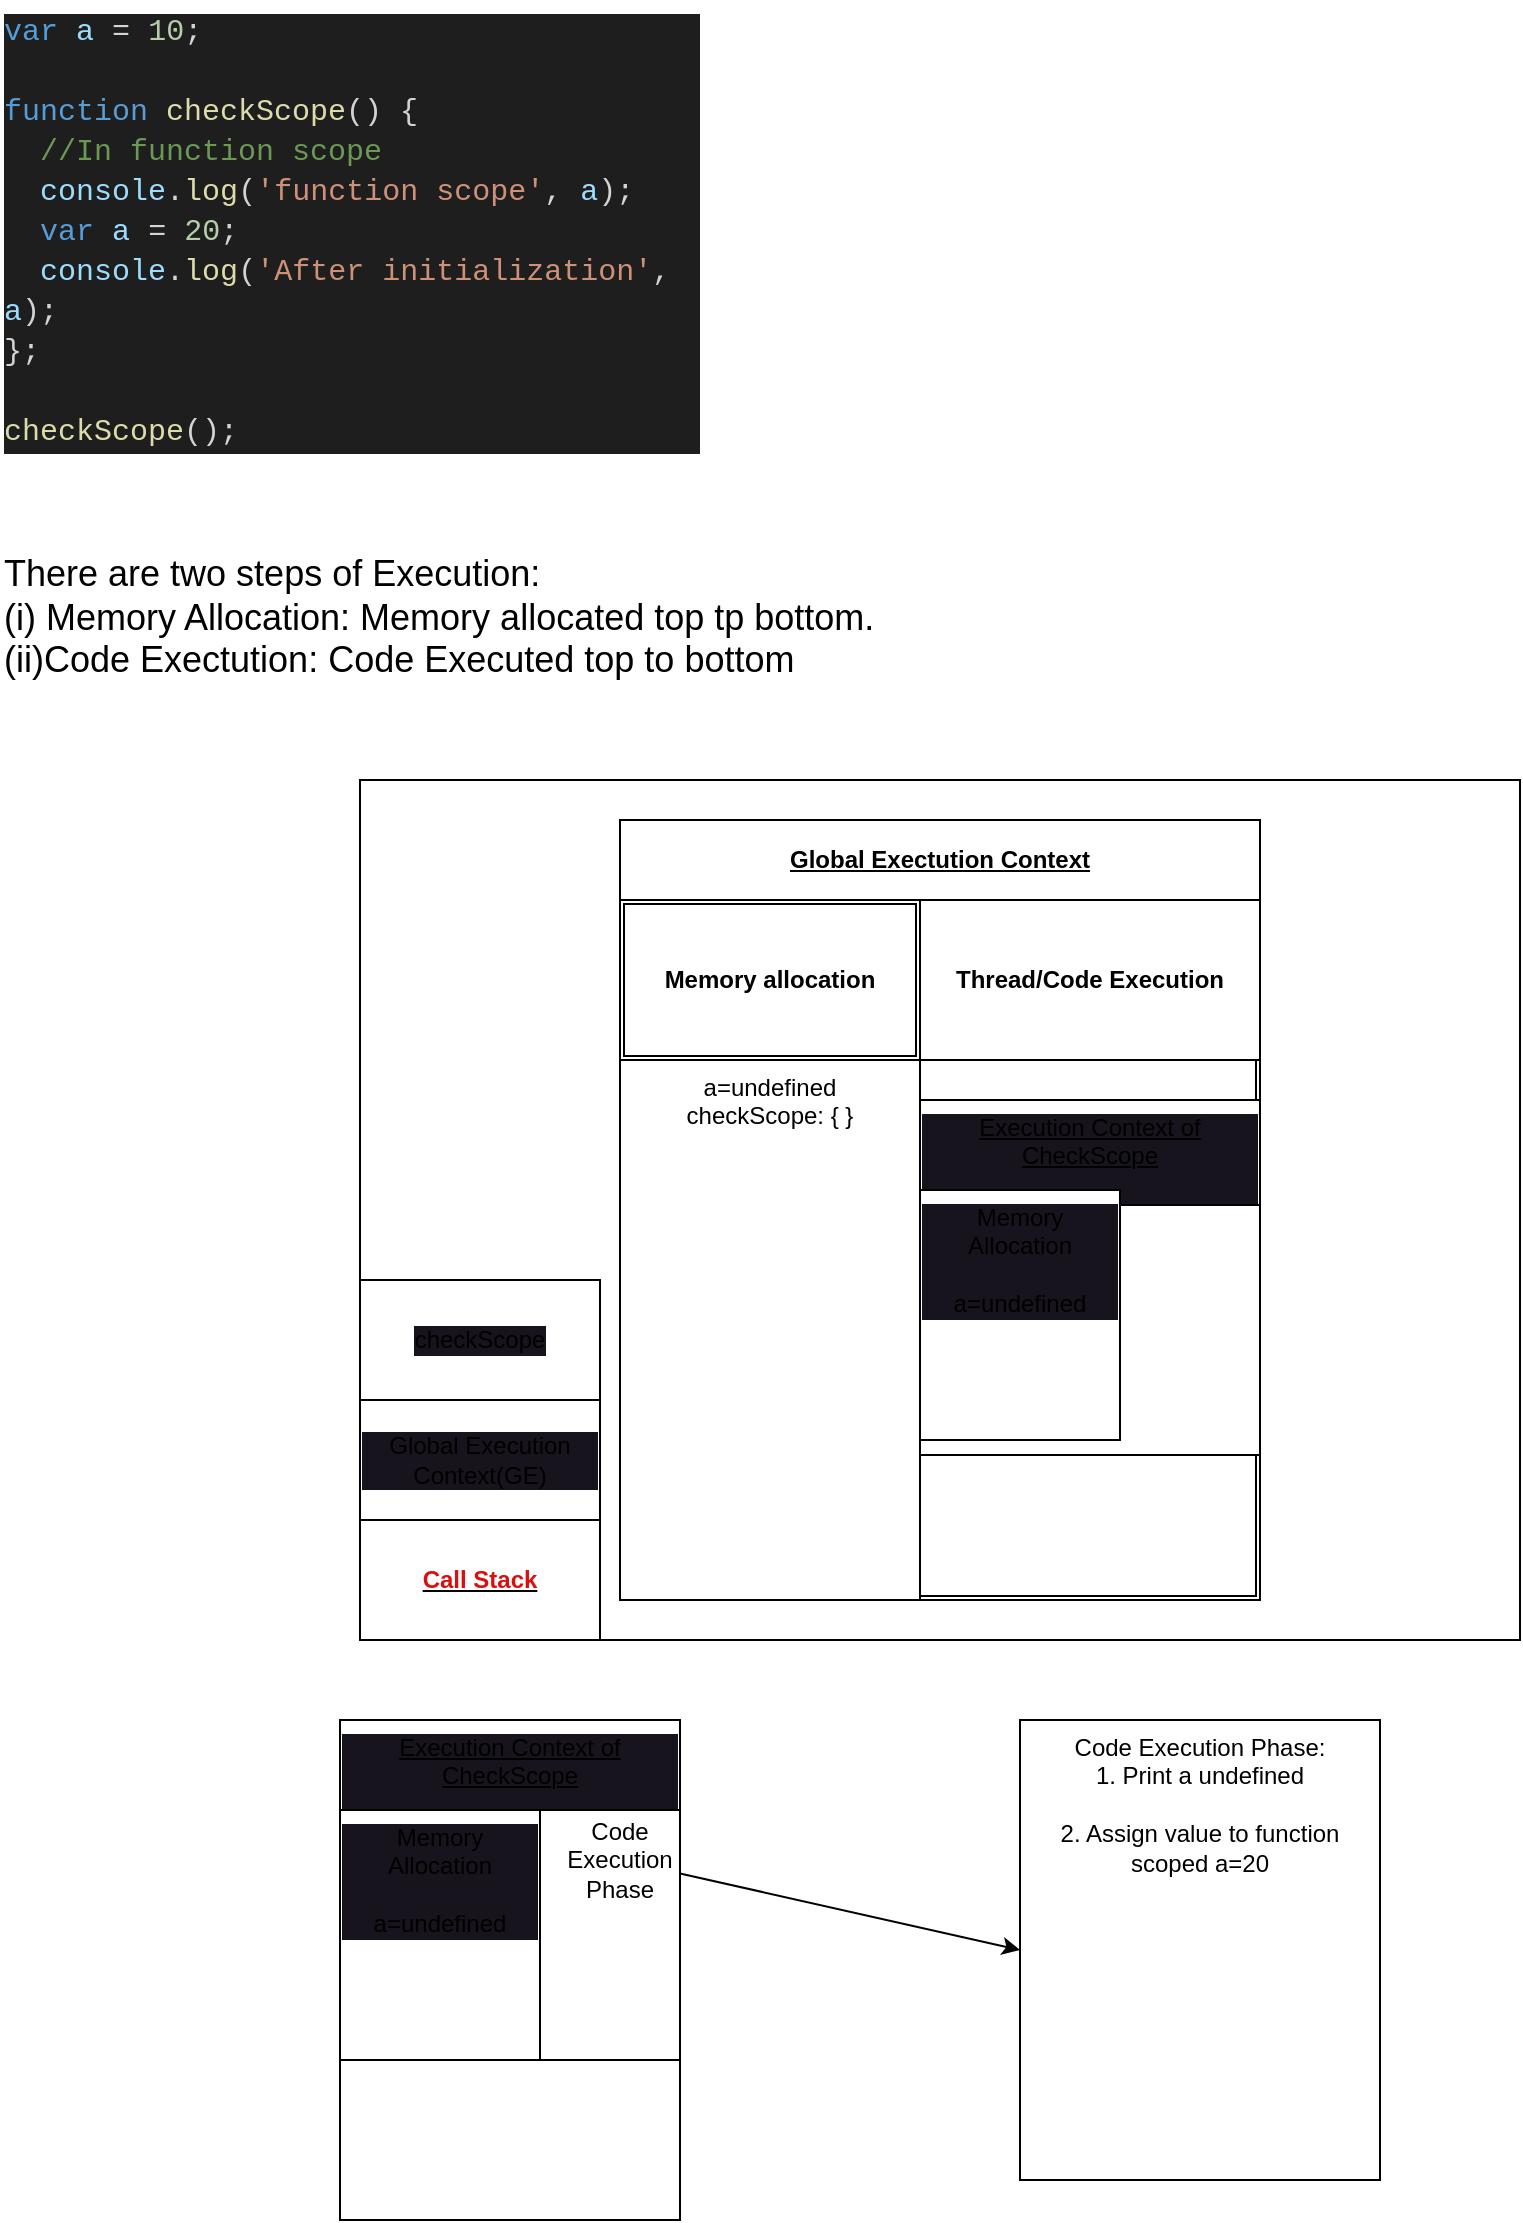 <mxfile>
    <diagram id="HCqXLMIMMQV7s-eyZ_kQ" name="Page-1">
        <mxGraphModel dx="832" dy="1668" grid="1" gridSize="10" guides="1" tooltips="1" connect="1" arrows="1" fold="1" page="1" pageScale="1" pageWidth="850" pageHeight="1100" math="0" shadow="0">
            <root>
                <mxCell id="0"/>
                <mxCell id="1" parent="0"/>
                <mxCell id="4" value="" style="rounded=0;whiteSpace=wrap;html=1;verticalAlign=top;movable=0;resizable=0;rotatable=0;deletable=0;editable=0;connectable=0;" parent="1" vertex="1">
                    <mxGeometry x="180" y="250" width="580" height="430" as="geometry"/>
                </mxCell>
                <mxCell id="2" value="&lt;div style=&quot;color: rgb(212, 212, 212); background-color: rgb(30, 30, 30); font-family: Consolas, &amp;quot;Courier New&amp;quot;, monospace; font-weight: normal; font-size: 15px; line-height: 20px;&quot;&gt;&lt;div&gt;&lt;span style=&quot;color: #569cd6;&quot;&gt;var&lt;/span&gt;&lt;span style=&quot;color: #d4d4d4;&quot;&gt; &lt;/span&gt;&lt;span style=&quot;color: #9cdcfe;&quot;&gt;a&lt;/span&gt;&lt;span style=&quot;color: #d4d4d4;&quot;&gt; = &lt;/span&gt;&lt;span style=&quot;color: #b5cea8;&quot;&gt;10&lt;/span&gt;&lt;span style=&quot;color: #d4d4d4;&quot;&gt;;&lt;/span&gt;&lt;/div&gt;&lt;br&gt;&lt;div&gt;&lt;span style=&quot;color: #569cd6;&quot;&gt;function&lt;/span&gt;&lt;span style=&quot;color: #d4d4d4;&quot;&gt; &lt;/span&gt;&lt;span style=&quot;color: #dcdcaa;&quot;&gt;checkScope&lt;/span&gt;&lt;span style=&quot;color: #d4d4d4;&quot;&gt;() {&lt;/span&gt;&lt;/div&gt;&lt;div&gt;&lt;span style=&quot;color: #d4d4d4;&quot;&gt;&amp;nbsp; &lt;/span&gt;&lt;span style=&quot;color: #6a9955;&quot;&gt;//In function scope&lt;/span&gt;&lt;/div&gt;&lt;div&gt;&lt;span style=&quot;color: #d4d4d4;&quot;&gt;&amp;nbsp; &lt;/span&gt;&lt;span style=&quot;color: #9cdcfe;&quot;&gt;console&lt;/span&gt;&lt;span style=&quot;color: #d4d4d4;&quot;&gt;.&lt;/span&gt;&lt;span style=&quot;color: #dcdcaa;&quot;&gt;log&lt;/span&gt;&lt;span style=&quot;color: #d4d4d4;&quot;&gt;(&lt;/span&gt;&lt;span style=&quot;color: #ce9178;&quot;&gt;'function scope'&lt;/span&gt;&lt;span style=&quot;color: #d4d4d4;&quot;&gt;, &lt;/span&gt;&lt;span style=&quot;color: #9cdcfe;&quot;&gt;a&lt;/span&gt;&lt;span style=&quot;color: #d4d4d4;&quot;&gt;);&lt;/span&gt;&lt;/div&gt;&lt;div&gt;&lt;span style=&quot;color: #d4d4d4;&quot;&gt;&amp;nbsp; &lt;/span&gt;&lt;span style=&quot;color: #569cd6;&quot;&gt;var&lt;/span&gt;&lt;span style=&quot;color: #d4d4d4;&quot;&gt; &lt;/span&gt;&lt;span style=&quot;color: #9cdcfe;&quot;&gt;a&lt;/span&gt;&lt;span style=&quot;color: #d4d4d4;&quot;&gt; = &lt;/span&gt;&lt;span style=&quot;color: #b5cea8;&quot;&gt;20&lt;/span&gt;&lt;span style=&quot;color: #d4d4d4;&quot;&gt;;&lt;/span&gt;&lt;/div&gt;&lt;div&gt;&lt;span style=&quot;color: #d4d4d4;&quot;&gt;&amp;nbsp; &lt;/span&gt;&lt;span style=&quot;color: #9cdcfe;&quot;&gt;console&lt;/span&gt;&lt;span style=&quot;color: #d4d4d4;&quot;&gt;.&lt;/span&gt;&lt;span style=&quot;color: #dcdcaa;&quot;&gt;log&lt;/span&gt;&lt;span style=&quot;color: #d4d4d4;&quot;&gt;(&lt;/span&gt;&lt;span style=&quot;color: #ce9178;&quot;&gt;'After initialization'&lt;/span&gt;&lt;span style=&quot;color: #d4d4d4;&quot;&gt;, &lt;/span&gt;&lt;span style=&quot;color: #9cdcfe;&quot;&gt;a&lt;/span&gt;&lt;span style=&quot;color: #d4d4d4;&quot;&gt;);&lt;/span&gt;&lt;/div&gt;&lt;div&gt;&lt;span style=&quot;color: #d4d4d4;&quot;&gt;};&lt;/span&gt;&lt;/div&gt;&lt;br&gt;&lt;div&gt;&lt;span style=&quot;color: #dcdcaa;&quot;&gt;checkScope&lt;/span&gt;&lt;span style=&quot;color: #d4d4d4;&quot;&gt;();&lt;/span&gt;&lt;/div&gt;&lt;/div&gt;" style="text;whiteSpace=wrap;html=1;" parent="1" vertex="1">
                    <mxGeometry y="-140" width="350" height="170" as="geometry"/>
                </mxCell>
                <mxCell id="5" value="&lt;u&gt;&lt;b&gt;&lt;font color=&quot;#dd0e0e&quot;&gt;Call Stack&lt;/font&gt;&lt;/b&gt;&lt;/u&gt;" style="rounded=0;whiteSpace=wrap;html=1;" parent="1" vertex="1">
                    <mxGeometry x="180" y="620" width="120" height="60" as="geometry"/>
                </mxCell>
                <mxCell id="149" value="" style="shape=ext;double=1;rounded=0;whiteSpace=wrap;html=1;" parent="1" vertex="1">
                    <mxGeometry x="310" y="310" width="320" height="350" as="geometry"/>
                </mxCell>
                <mxCell id="152" value="" style="edgeStyle=none;html=1;" parent="1" source="150" target="151" edge="1">
                    <mxGeometry relative="1" as="geometry"/>
                </mxCell>
                <mxCell id="150" value="&lt;b&gt;Memory allocation&lt;/b&gt;" style="shape=ext;double=1;rounded=0;whiteSpace=wrap;html=1;" parent="1" vertex="1">
                    <mxGeometry x="310" y="310" width="150" height="80" as="geometry"/>
                </mxCell>
                <mxCell id="151" value="a=undefined&lt;br&gt;checkScope: { }" style="rounded=0;html=1;whiteSpace=wrap;verticalAlign=top;" parent="1" vertex="1">
                    <mxGeometry x="310" y="390" width="150" height="270" as="geometry"/>
                </mxCell>
                <mxCell id="153" value="&lt;u&gt;Execution Context of CheckScope&lt;br&gt;&lt;br&gt;&lt;br&gt;&lt;/u&gt;" style="rounded=0;whiteSpace=wrap;html=1;labelBackgroundColor=#18141D;verticalAlign=top;" parent="1" vertex="1">
                    <mxGeometry x="460" y="410" width="170" height="170" as="geometry"/>
                </mxCell>
                <mxCell id="155" value="" style="rounded=0;whiteSpace=wrap;html=1;labelBackgroundColor=#18141D;" parent="1" vertex="1">
                    <mxGeometry x="460" y="462.5" width="170" height="125" as="geometry"/>
                </mxCell>
                <mxCell id="156" value="Memory Allocation&lt;br&gt;&lt;br&gt;a=undefined" style="rounded=0;whiteSpace=wrap;html=1;labelBackgroundColor=#18141D;verticalAlign=top;" parent="1" vertex="1">
                    <mxGeometry x="460" y="455" width="100" height="125" as="geometry"/>
                </mxCell>
                <mxCell id="162" value="Global Execution Context(GE)" style="rounded=0;whiteSpace=wrap;html=1;labelBackgroundColor=#18141D;" parent="1" vertex="1">
                    <mxGeometry x="180" y="560" width="120" height="60" as="geometry"/>
                </mxCell>
                <mxCell id="166" value="checkScope" style="rounded=0;whiteSpace=wrap;html=1;labelBackgroundColor=#18141D;" parent="1" vertex="1">
                    <mxGeometry x="180" y="500" width="120" height="60" as="geometry"/>
                </mxCell>
                <mxCell id="219" value="&lt;u&gt;Execution Context of CheckScope&lt;br&gt;&lt;br&gt;&lt;br&gt;&lt;/u&gt;" style="rounded=0;whiteSpace=wrap;html=1;labelBackgroundColor=#18141D;verticalAlign=top;" parent="1" vertex="1">
                    <mxGeometry x="170" y="720" width="170" height="250" as="geometry"/>
                </mxCell>
                <mxCell id="220" value="" style="rounded=0;whiteSpace=wrap;html=1;labelBackgroundColor=#18141D;" parent="1" vertex="1">
                    <mxGeometry x="170" y="765" width="170" height="125" as="geometry"/>
                </mxCell>
                <mxCell id="221" value="Memory Allocation&lt;br&gt;&lt;br&gt;a=undefined" style="rounded=0;whiteSpace=wrap;html=1;labelBackgroundColor=#18141D;verticalAlign=top;" parent="1" vertex="1">
                    <mxGeometry x="170" y="765" width="100" height="125" as="geometry"/>
                </mxCell>
                <mxCell id="222" value="Code Execution Phase:&lt;br&gt;1. Print a undefined&lt;br&gt;&lt;br&gt;2. Assign value to function scoped a=20" style="rounded=0;whiteSpace=wrap;html=1;verticalAlign=top;" parent="1" vertex="1">
                    <mxGeometry x="510" y="720" width="180" height="230" as="geometry"/>
                </mxCell>
                <mxCell id="225" style="edgeStyle=none;html=1;entryX=0;entryY=0.5;entryDx=0;entryDy=0;" parent="1" source="224" target="222" edge="1">
                    <mxGeometry relative="1" as="geometry"/>
                </mxCell>
                <mxCell id="224" value="Code Execution Phase" style="text;html=1;strokeColor=none;fillColor=none;align=center;verticalAlign=middle;whiteSpace=wrap;rounded=0;" parent="1" vertex="1">
                    <mxGeometry x="280" y="775" width="60" height="30" as="geometry"/>
                </mxCell>
                <mxCell id="229" value="&lt;b&gt;&lt;u&gt;Global Exectution Context&lt;/u&gt;&lt;/b&gt;" style="rounded=0;whiteSpace=wrap;html=1;" vertex="1" parent="1">
                    <mxGeometry x="310" y="270" width="320" height="40" as="geometry"/>
                </mxCell>
                <mxCell id="231" value="&lt;b&gt;Thread/Code Execution&lt;/b&gt;" style="rounded=0;whiteSpace=wrap;html=1;" vertex="1" parent="1">
                    <mxGeometry x="460" y="310" width="170" height="80" as="geometry"/>
                </mxCell>
                <mxCell id="234" value="&lt;font style=&quot;font-size: 18px;&quot;&gt;There are two steps of Execution:&lt;br&gt;(i) Memory Allocation: Memory allocated top tp bottom.&lt;br&gt;(ii)Code Exectution: Code Executed top to bottom&lt;br&gt;&lt;br&gt;&lt;br&gt;&lt;/font&gt;" style="text;html=1;strokeColor=none;fillColor=none;align=left;verticalAlign=top;whiteSpace=wrap;rounded=0;" vertex="1" parent="1">
                    <mxGeometry y="130" width="500" height="100" as="geometry"/>
                </mxCell>
            </root>
        </mxGraphModel>
    </diagram>
</mxfile>
